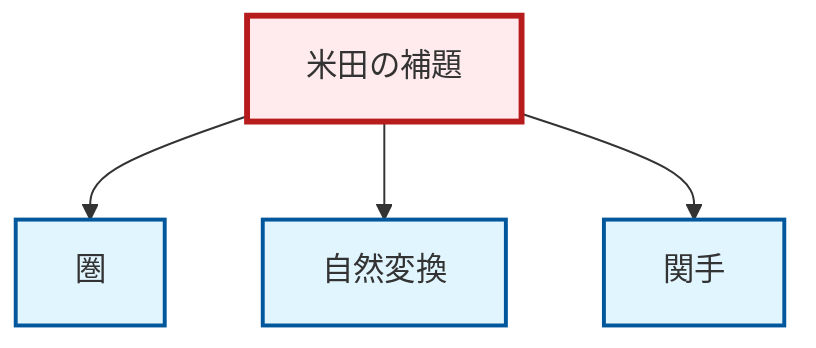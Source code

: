 graph TD
    classDef definition fill:#e1f5fe,stroke:#01579b,stroke-width:2px
    classDef theorem fill:#f3e5f5,stroke:#4a148c,stroke-width:2px
    classDef axiom fill:#fff3e0,stroke:#e65100,stroke-width:2px
    classDef example fill:#e8f5e9,stroke:#1b5e20,stroke-width:2px
    classDef current fill:#ffebee,stroke:#b71c1c,stroke-width:3px
    thm-yoneda["米田の補題"]:::theorem
    def-functor["関手"]:::definition
    def-category["圏"]:::definition
    def-natural-transformation["自然変換"]:::definition
    thm-yoneda --> def-category
    thm-yoneda --> def-natural-transformation
    thm-yoneda --> def-functor
    class thm-yoneda current